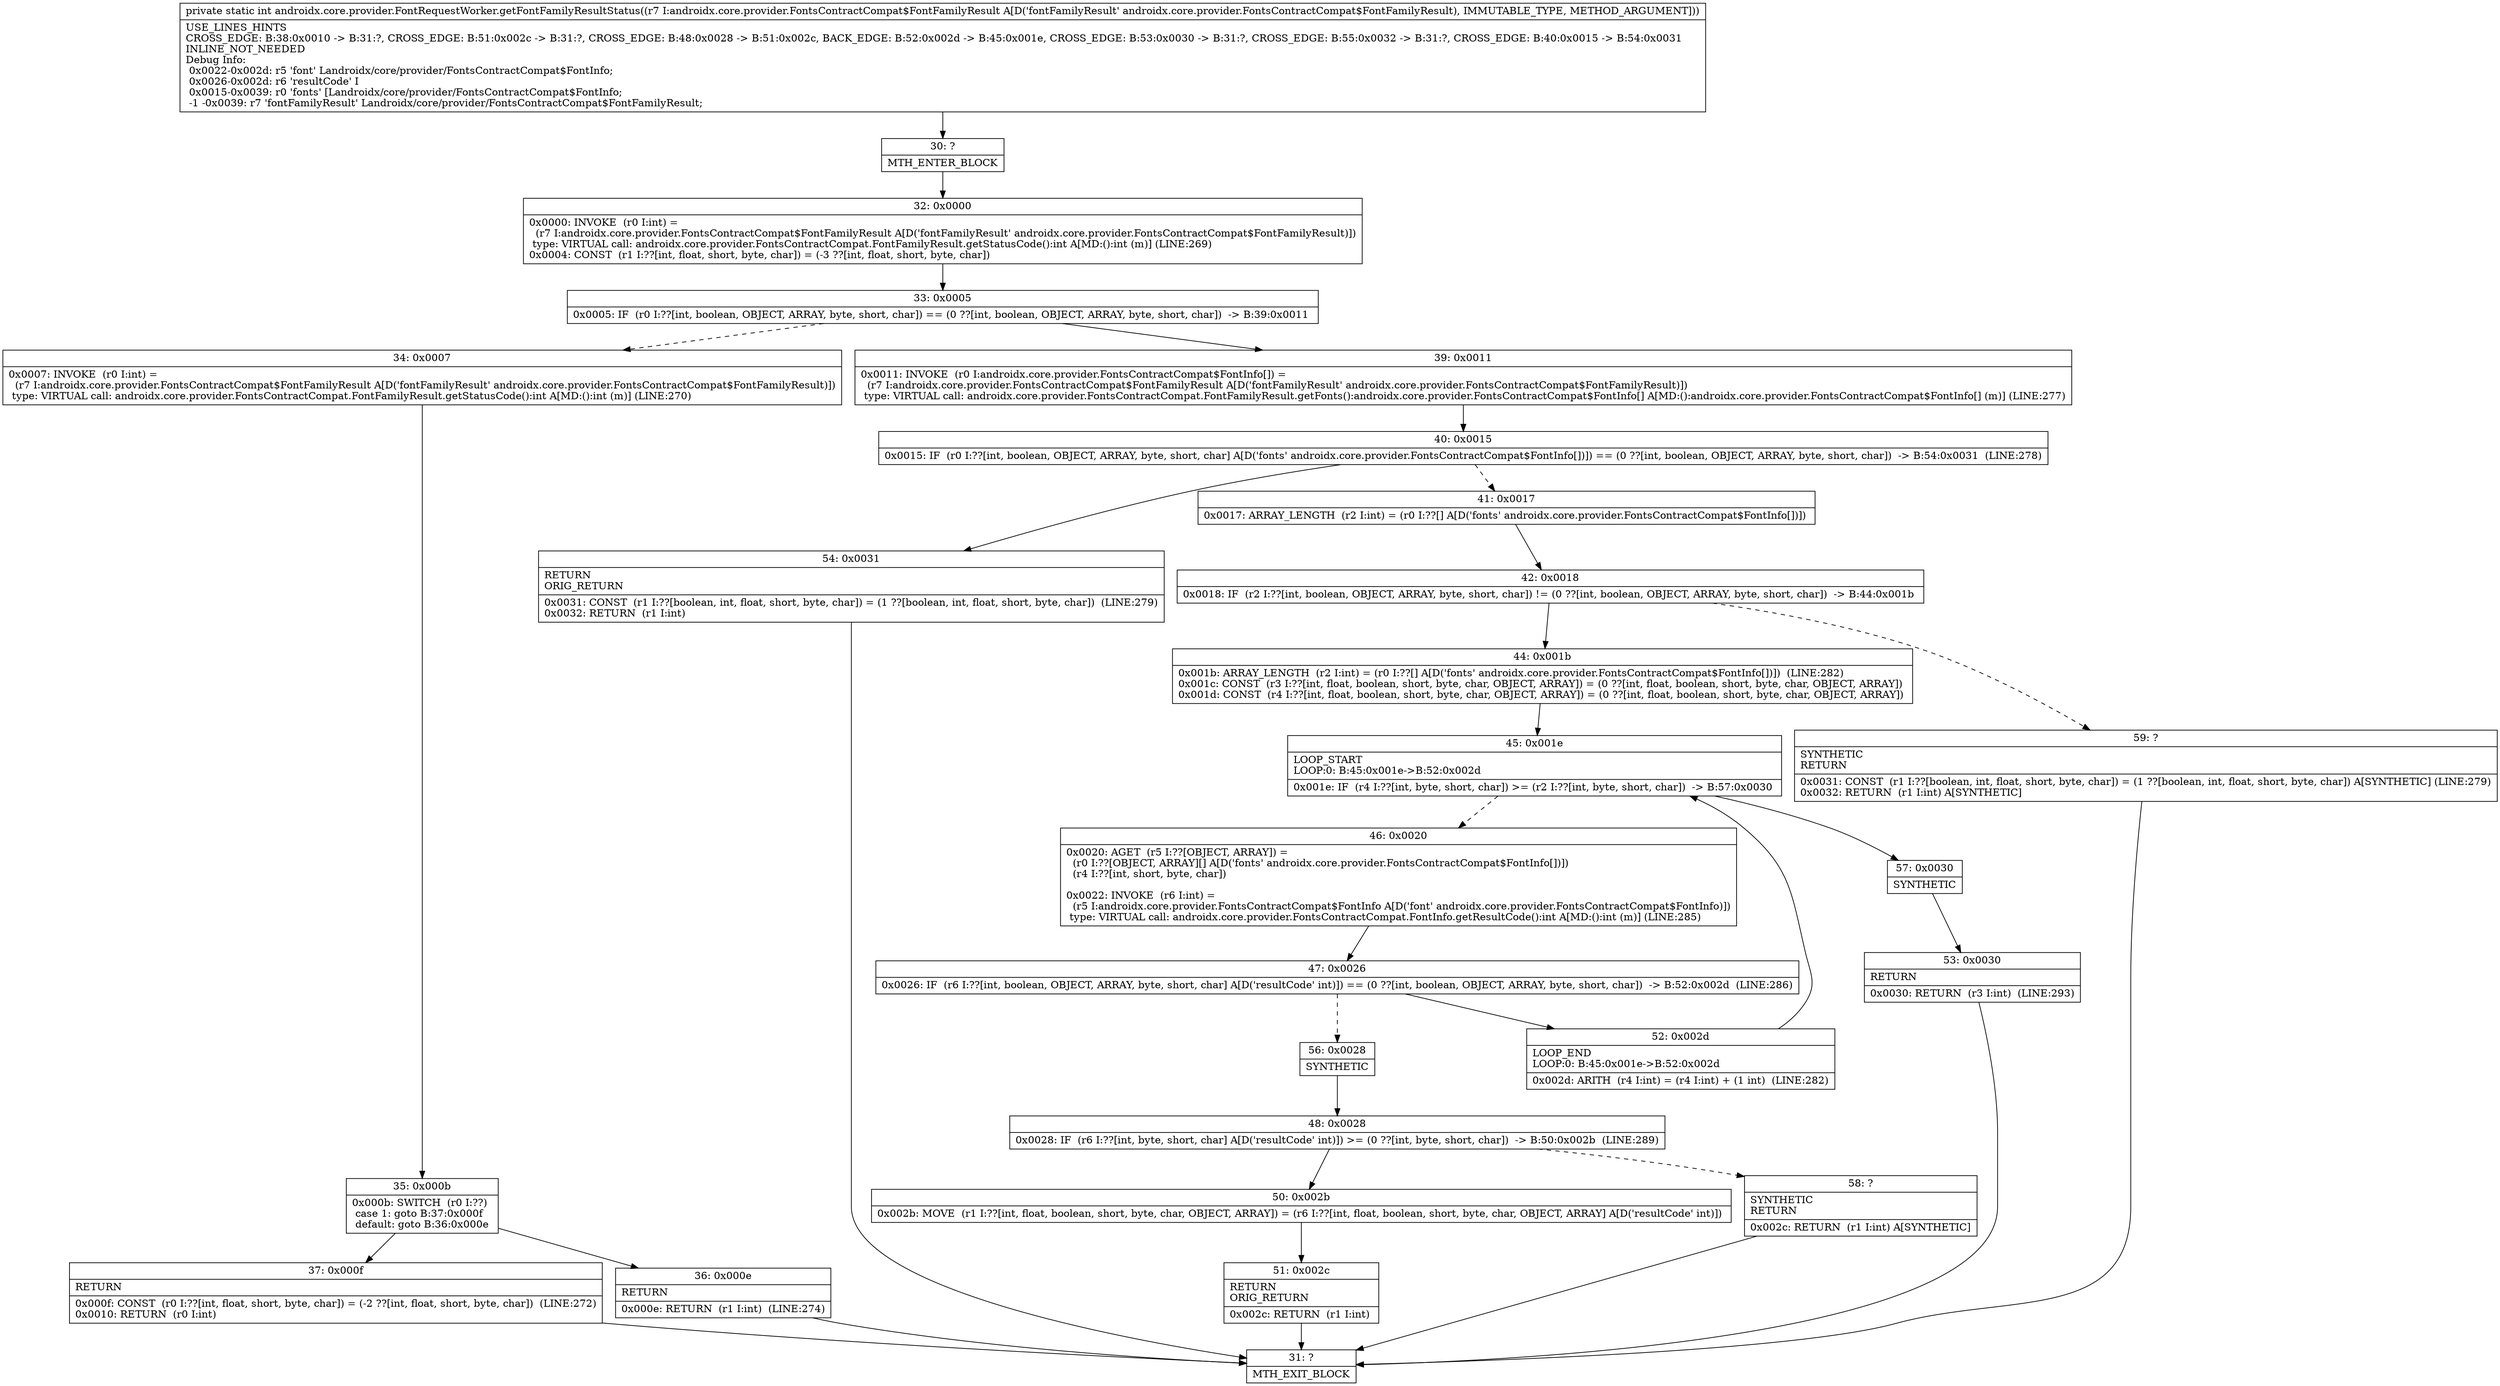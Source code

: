 digraph "CFG forandroidx.core.provider.FontRequestWorker.getFontFamilyResultStatus(Landroidx\/core\/provider\/FontsContractCompat$FontFamilyResult;)I" {
Node_30 [shape=record,label="{30\:\ ?|MTH_ENTER_BLOCK\l}"];
Node_32 [shape=record,label="{32\:\ 0x0000|0x0000: INVOKE  (r0 I:int) = \l  (r7 I:androidx.core.provider.FontsContractCompat$FontFamilyResult A[D('fontFamilyResult' androidx.core.provider.FontsContractCompat$FontFamilyResult)])\l type: VIRTUAL call: androidx.core.provider.FontsContractCompat.FontFamilyResult.getStatusCode():int A[MD:():int (m)] (LINE:269)\l0x0004: CONST  (r1 I:??[int, float, short, byte, char]) = (\-3 ??[int, float, short, byte, char]) \l}"];
Node_33 [shape=record,label="{33\:\ 0x0005|0x0005: IF  (r0 I:??[int, boolean, OBJECT, ARRAY, byte, short, char]) == (0 ??[int, boolean, OBJECT, ARRAY, byte, short, char])  \-\> B:39:0x0011 \l}"];
Node_34 [shape=record,label="{34\:\ 0x0007|0x0007: INVOKE  (r0 I:int) = \l  (r7 I:androidx.core.provider.FontsContractCompat$FontFamilyResult A[D('fontFamilyResult' androidx.core.provider.FontsContractCompat$FontFamilyResult)])\l type: VIRTUAL call: androidx.core.provider.FontsContractCompat.FontFamilyResult.getStatusCode():int A[MD:():int (m)] (LINE:270)\l}"];
Node_35 [shape=record,label="{35\:\ 0x000b|0x000b: SWITCH  (r0 I:??)\l case 1: goto B:37:0x000f\l default: goto B:36:0x000e \l}"];
Node_36 [shape=record,label="{36\:\ 0x000e|RETURN\l|0x000e: RETURN  (r1 I:int)  (LINE:274)\l}"];
Node_31 [shape=record,label="{31\:\ ?|MTH_EXIT_BLOCK\l}"];
Node_37 [shape=record,label="{37\:\ 0x000f|RETURN\l|0x000f: CONST  (r0 I:??[int, float, short, byte, char]) = (\-2 ??[int, float, short, byte, char])  (LINE:272)\l0x0010: RETURN  (r0 I:int) \l}"];
Node_39 [shape=record,label="{39\:\ 0x0011|0x0011: INVOKE  (r0 I:androidx.core.provider.FontsContractCompat$FontInfo[]) = \l  (r7 I:androidx.core.provider.FontsContractCompat$FontFamilyResult A[D('fontFamilyResult' androidx.core.provider.FontsContractCompat$FontFamilyResult)])\l type: VIRTUAL call: androidx.core.provider.FontsContractCompat.FontFamilyResult.getFonts():androidx.core.provider.FontsContractCompat$FontInfo[] A[MD:():androidx.core.provider.FontsContractCompat$FontInfo[] (m)] (LINE:277)\l}"];
Node_40 [shape=record,label="{40\:\ 0x0015|0x0015: IF  (r0 I:??[int, boolean, OBJECT, ARRAY, byte, short, char] A[D('fonts' androidx.core.provider.FontsContractCompat$FontInfo[])]) == (0 ??[int, boolean, OBJECT, ARRAY, byte, short, char])  \-\> B:54:0x0031  (LINE:278)\l}"];
Node_41 [shape=record,label="{41\:\ 0x0017|0x0017: ARRAY_LENGTH  (r2 I:int) = (r0 I:??[] A[D('fonts' androidx.core.provider.FontsContractCompat$FontInfo[])]) \l}"];
Node_42 [shape=record,label="{42\:\ 0x0018|0x0018: IF  (r2 I:??[int, boolean, OBJECT, ARRAY, byte, short, char]) != (0 ??[int, boolean, OBJECT, ARRAY, byte, short, char])  \-\> B:44:0x001b \l}"];
Node_44 [shape=record,label="{44\:\ 0x001b|0x001b: ARRAY_LENGTH  (r2 I:int) = (r0 I:??[] A[D('fonts' androidx.core.provider.FontsContractCompat$FontInfo[])])  (LINE:282)\l0x001c: CONST  (r3 I:??[int, float, boolean, short, byte, char, OBJECT, ARRAY]) = (0 ??[int, float, boolean, short, byte, char, OBJECT, ARRAY]) \l0x001d: CONST  (r4 I:??[int, float, boolean, short, byte, char, OBJECT, ARRAY]) = (0 ??[int, float, boolean, short, byte, char, OBJECT, ARRAY]) \l}"];
Node_45 [shape=record,label="{45\:\ 0x001e|LOOP_START\lLOOP:0: B:45:0x001e\-\>B:52:0x002d\l|0x001e: IF  (r4 I:??[int, byte, short, char]) \>= (r2 I:??[int, byte, short, char])  \-\> B:57:0x0030 \l}"];
Node_46 [shape=record,label="{46\:\ 0x0020|0x0020: AGET  (r5 I:??[OBJECT, ARRAY]) = \l  (r0 I:??[OBJECT, ARRAY][] A[D('fonts' androidx.core.provider.FontsContractCompat$FontInfo[])])\l  (r4 I:??[int, short, byte, char])\l \l0x0022: INVOKE  (r6 I:int) = \l  (r5 I:androidx.core.provider.FontsContractCompat$FontInfo A[D('font' androidx.core.provider.FontsContractCompat$FontInfo)])\l type: VIRTUAL call: androidx.core.provider.FontsContractCompat.FontInfo.getResultCode():int A[MD:():int (m)] (LINE:285)\l}"];
Node_47 [shape=record,label="{47\:\ 0x0026|0x0026: IF  (r6 I:??[int, boolean, OBJECT, ARRAY, byte, short, char] A[D('resultCode' int)]) == (0 ??[int, boolean, OBJECT, ARRAY, byte, short, char])  \-\> B:52:0x002d  (LINE:286)\l}"];
Node_52 [shape=record,label="{52\:\ 0x002d|LOOP_END\lLOOP:0: B:45:0x001e\-\>B:52:0x002d\l|0x002d: ARITH  (r4 I:int) = (r4 I:int) + (1 int)  (LINE:282)\l}"];
Node_56 [shape=record,label="{56\:\ 0x0028|SYNTHETIC\l}"];
Node_48 [shape=record,label="{48\:\ 0x0028|0x0028: IF  (r6 I:??[int, byte, short, char] A[D('resultCode' int)]) \>= (0 ??[int, byte, short, char])  \-\> B:50:0x002b  (LINE:289)\l}"];
Node_50 [shape=record,label="{50\:\ 0x002b|0x002b: MOVE  (r1 I:??[int, float, boolean, short, byte, char, OBJECT, ARRAY]) = (r6 I:??[int, float, boolean, short, byte, char, OBJECT, ARRAY] A[D('resultCode' int)]) \l}"];
Node_51 [shape=record,label="{51\:\ 0x002c|RETURN\lORIG_RETURN\l|0x002c: RETURN  (r1 I:int) \l}"];
Node_58 [shape=record,label="{58\:\ ?|SYNTHETIC\lRETURN\l|0x002c: RETURN  (r1 I:int) A[SYNTHETIC]\l}"];
Node_57 [shape=record,label="{57\:\ 0x0030|SYNTHETIC\l}"];
Node_53 [shape=record,label="{53\:\ 0x0030|RETURN\l|0x0030: RETURN  (r3 I:int)  (LINE:293)\l}"];
Node_59 [shape=record,label="{59\:\ ?|SYNTHETIC\lRETURN\l|0x0031: CONST  (r1 I:??[boolean, int, float, short, byte, char]) = (1 ??[boolean, int, float, short, byte, char]) A[SYNTHETIC] (LINE:279)\l0x0032: RETURN  (r1 I:int) A[SYNTHETIC]\l}"];
Node_54 [shape=record,label="{54\:\ 0x0031|RETURN\lORIG_RETURN\l|0x0031: CONST  (r1 I:??[boolean, int, float, short, byte, char]) = (1 ??[boolean, int, float, short, byte, char])  (LINE:279)\l0x0032: RETURN  (r1 I:int) \l}"];
MethodNode[shape=record,label="{private static int androidx.core.provider.FontRequestWorker.getFontFamilyResultStatus((r7 I:androidx.core.provider.FontsContractCompat$FontFamilyResult A[D('fontFamilyResult' androidx.core.provider.FontsContractCompat$FontFamilyResult), IMMUTABLE_TYPE, METHOD_ARGUMENT]))  | USE_LINES_HINTS\lCROSS_EDGE: B:38:0x0010 \-\> B:31:?, CROSS_EDGE: B:51:0x002c \-\> B:31:?, CROSS_EDGE: B:48:0x0028 \-\> B:51:0x002c, BACK_EDGE: B:52:0x002d \-\> B:45:0x001e, CROSS_EDGE: B:53:0x0030 \-\> B:31:?, CROSS_EDGE: B:55:0x0032 \-\> B:31:?, CROSS_EDGE: B:40:0x0015 \-\> B:54:0x0031\lINLINE_NOT_NEEDED\lDebug Info:\l  0x0022\-0x002d: r5 'font' Landroidx\/core\/provider\/FontsContractCompat$FontInfo;\l  0x0026\-0x002d: r6 'resultCode' I\l  0x0015\-0x0039: r0 'fonts' [Landroidx\/core\/provider\/FontsContractCompat$FontInfo;\l  \-1 \-0x0039: r7 'fontFamilyResult' Landroidx\/core\/provider\/FontsContractCompat$FontFamilyResult;\l}"];
MethodNode -> Node_30;Node_30 -> Node_32;
Node_32 -> Node_33;
Node_33 -> Node_34[style=dashed];
Node_33 -> Node_39;
Node_34 -> Node_35;
Node_35 -> Node_36;
Node_35 -> Node_37;
Node_36 -> Node_31;
Node_37 -> Node_31;
Node_39 -> Node_40;
Node_40 -> Node_41[style=dashed];
Node_40 -> Node_54;
Node_41 -> Node_42;
Node_42 -> Node_44;
Node_42 -> Node_59[style=dashed];
Node_44 -> Node_45;
Node_45 -> Node_46[style=dashed];
Node_45 -> Node_57;
Node_46 -> Node_47;
Node_47 -> Node_52;
Node_47 -> Node_56[style=dashed];
Node_52 -> Node_45;
Node_56 -> Node_48;
Node_48 -> Node_50;
Node_48 -> Node_58[style=dashed];
Node_50 -> Node_51;
Node_51 -> Node_31;
Node_58 -> Node_31;
Node_57 -> Node_53;
Node_53 -> Node_31;
Node_59 -> Node_31;
Node_54 -> Node_31;
}

